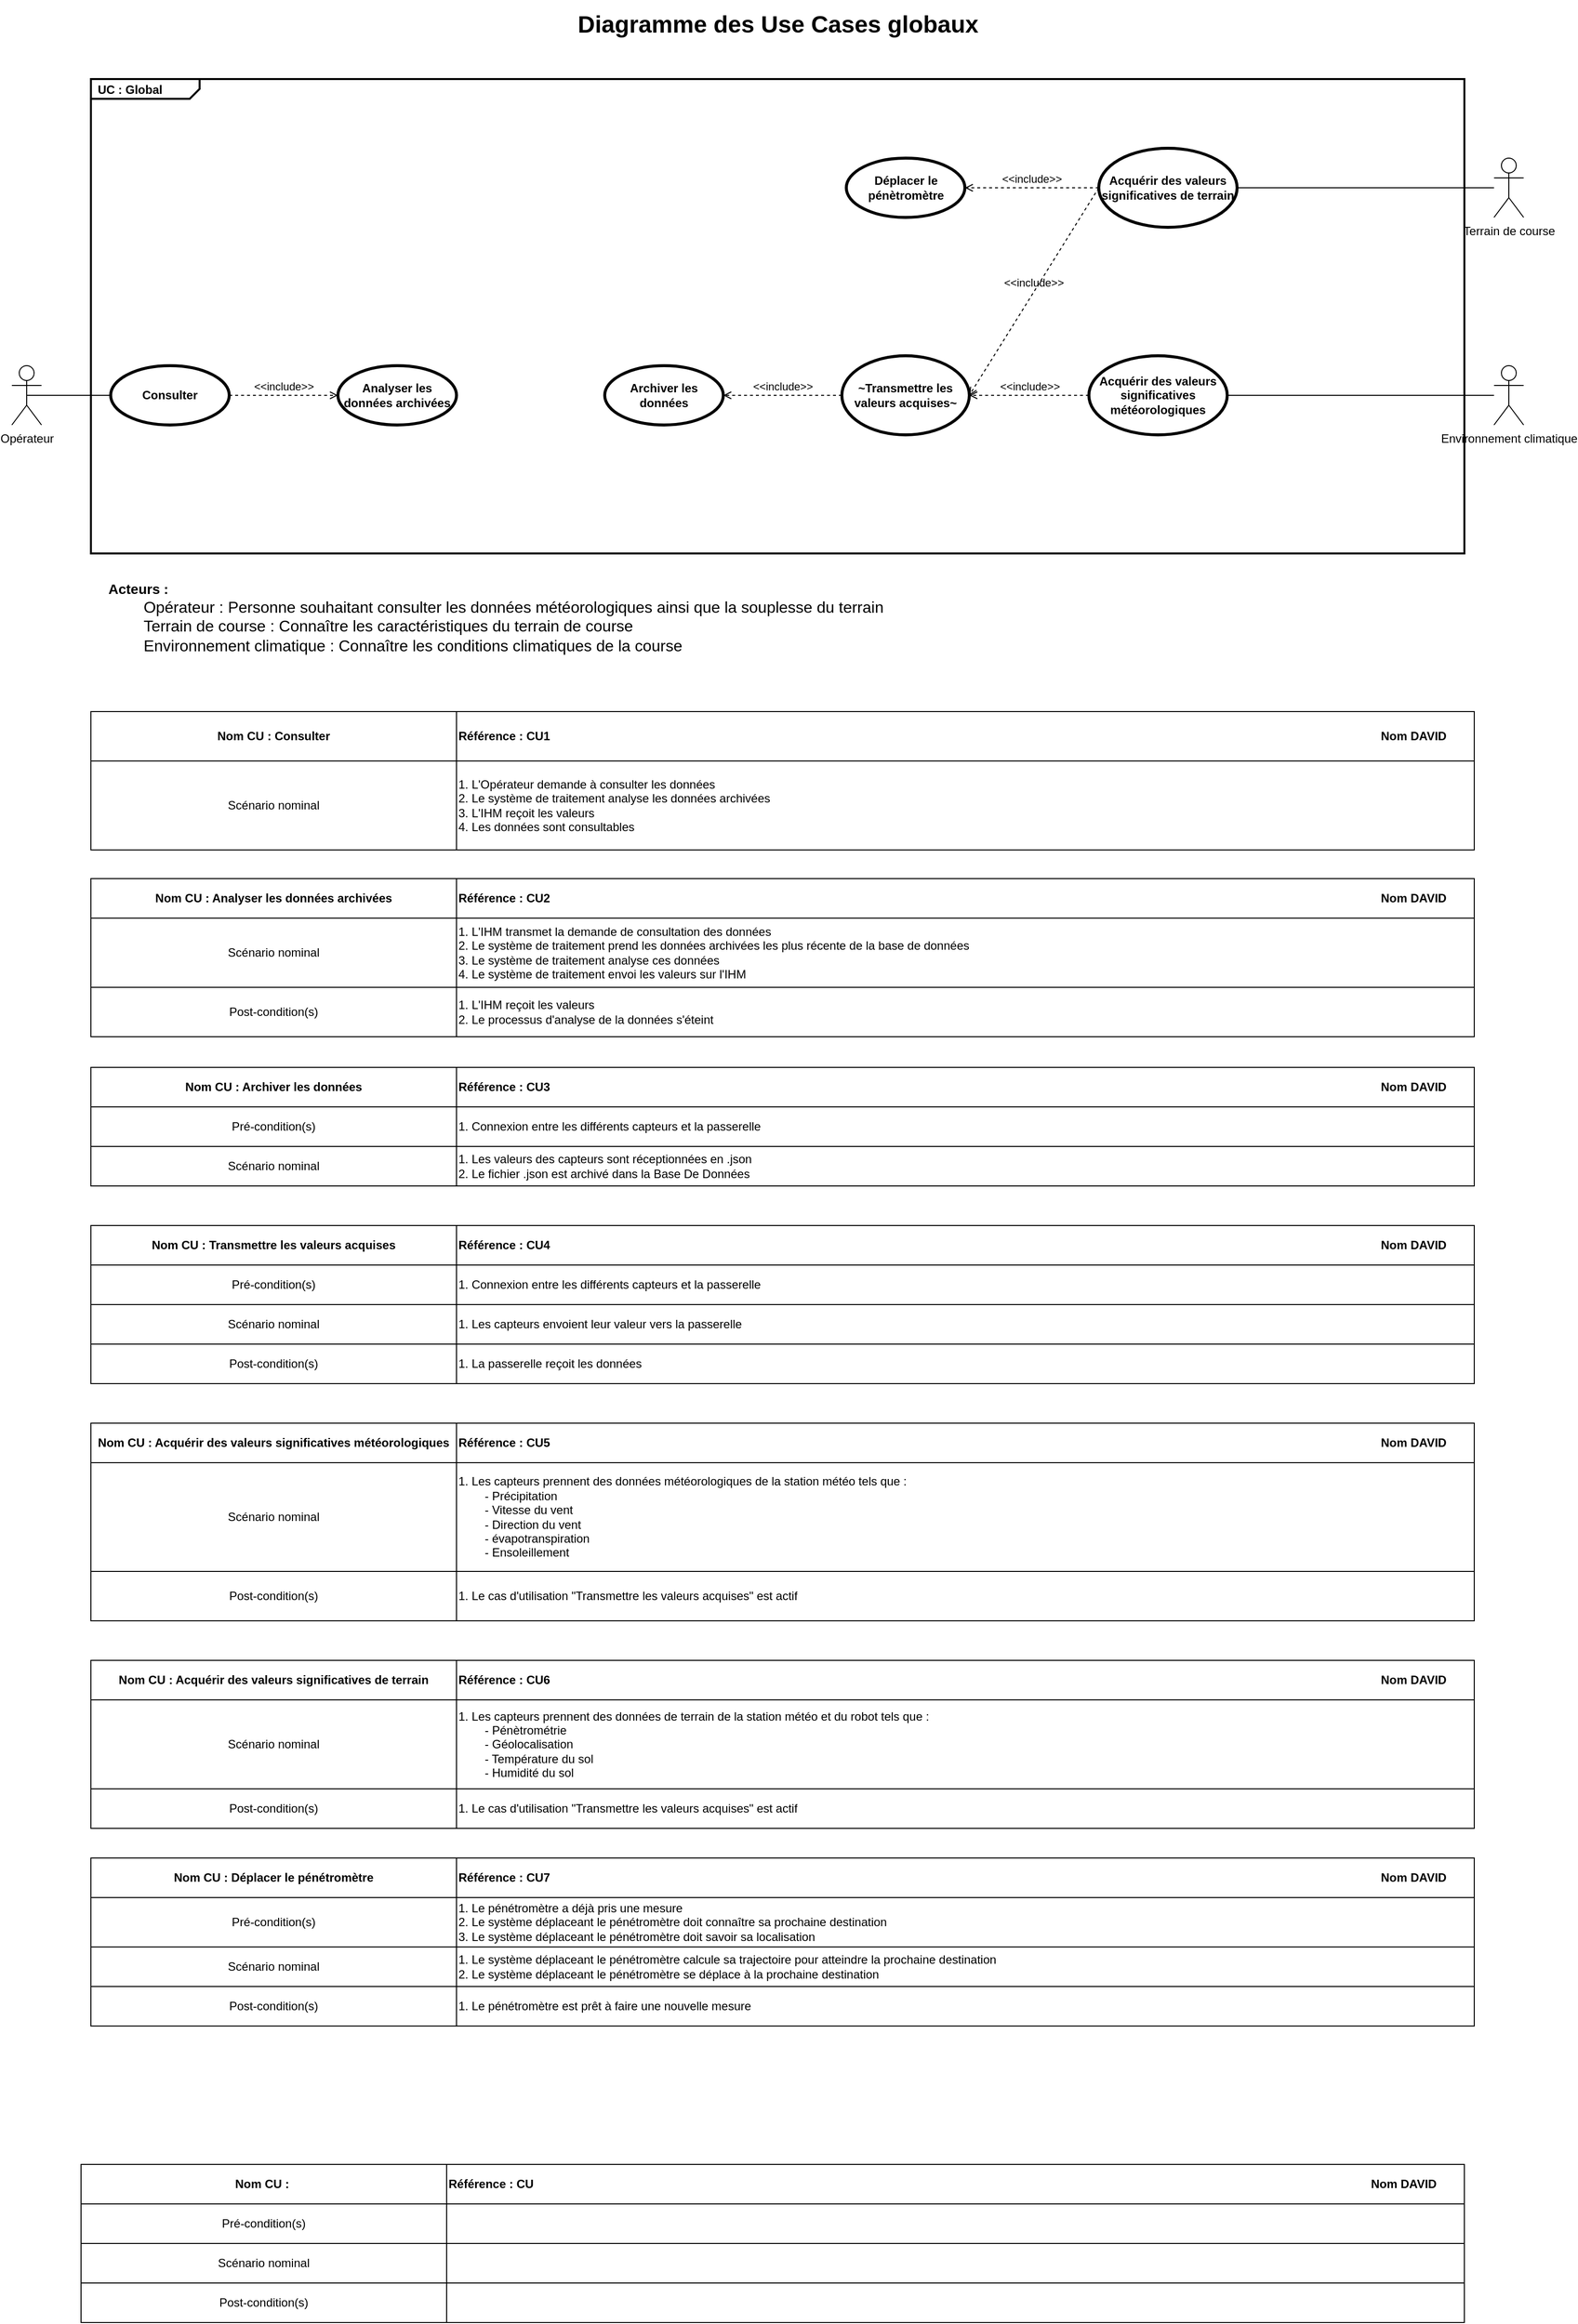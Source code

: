 <mxfile version="26.0.11">
  <diagram name="Page-1" id="A70qAdrdHBVWr6EGe4Zw">
    <mxGraphModel dx="1969" dy="908" grid="1" gridSize="10" guides="1" tooltips="1" connect="1" arrows="1" fold="1" page="1" pageScale="1" pageWidth="827" pageHeight="1169" math="0" shadow="0">
      <root>
        <mxCell id="0" />
        <mxCell id="1" parent="0" />
        <mxCell id="mM5LaX8ZNjWrrgv3H_fU-1" value="&lt;p style=&quot;margin:0px;margin-top:4px;margin-left:7px;text-align:left;&quot;&gt;&lt;b&gt;UC : Global&lt;/b&gt;&lt;/p&gt;" style="html=1;shape=mxgraph.sysml.package;overflow=fill;labelX=110;strokeWidth=2;align=center;" parent="1" vertex="1">
          <mxGeometry x="120" y="200" width="1390" height="480" as="geometry" />
        </mxCell>
        <mxCell id="mM5LaX8ZNjWrrgv3H_fU-2" value="Opérateur" style="shape=umlActor;html=1;verticalLabelPosition=bottom;verticalAlign=top;align=center;" parent="1" vertex="1">
          <mxGeometry x="40" y="490" width="30" height="60" as="geometry" />
        </mxCell>
        <mxCell id="mM5LaX8ZNjWrrgv3H_fU-3" value="Consulter" style="shape=ellipse;html=1;strokeWidth=3;fontStyle=1;whiteSpace=wrap;align=center;perimeter=ellipsePerimeter;" parent="1" vertex="1">
          <mxGeometry x="140" y="490" width="120" height="60" as="geometry" />
        </mxCell>
        <mxCell id="mM5LaX8ZNjWrrgv3H_fU-4" value="" style="edgeStyle=none;html=1;endArrow=none;verticalAlign=bottom;rounded=0;exitX=0.5;exitY=0.5;exitDx=0;exitDy=0;exitPerimeter=0;entryX=0;entryY=0.5;entryDx=0;entryDy=0;" parent="1" source="mM5LaX8ZNjWrrgv3H_fU-2" target="mM5LaX8ZNjWrrgv3H_fU-3" edge="1">
          <mxGeometry width="160" relative="1" as="geometry">
            <mxPoint x="780" y="450" as="sourcePoint" />
            <mxPoint x="940" y="450" as="targetPoint" />
          </mxGeometry>
        </mxCell>
        <mxCell id="mM5LaX8ZNjWrrgv3H_fU-5" value="Analyser les données archivées" style="shape=ellipse;html=1;strokeWidth=3;fontStyle=1;whiteSpace=wrap;align=center;perimeter=ellipsePerimeter;" parent="1" vertex="1">
          <mxGeometry x="370" y="490" width="120" height="60" as="geometry" />
        </mxCell>
        <mxCell id="mM5LaX8ZNjWrrgv3H_fU-6" value="&amp;lt;&amp;lt;include&amp;gt;&amp;gt;" style="edgeStyle=none;html=1;endArrow=open;verticalAlign=bottom;dashed=1;labelBackgroundColor=none;rounded=0;exitX=1;exitY=0.5;exitDx=0;exitDy=0;entryX=0;entryY=0.5;entryDx=0;entryDy=0;" parent="1" source="mM5LaX8ZNjWrrgv3H_fU-3" target="mM5LaX8ZNjWrrgv3H_fU-5" edge="1">
          <mxGeometry width="160" relative="1" as="geometry">
            <mxPoint x="780" y="450" as="sourcePoint" />
            <mxPoint x="940" y="450" as="targetPoint" />
          </mxGeometry>
        </mxCell>
        <mxCell id="mM5LaX8ZNjWrrgv3H_fU-10" value="Acquérir des valeurs significatives météorologiques" style="shape=ellipse;html=1;strokeWidth=3;fontStyle=1;whiteSpace=wrap;align=center;perimeter=ellipsePerimeter;" parent="1" vertex="1">
          <mxGeometry x="1130" y="480" width="140" height="80" as="geometry" />
        </mxCell>
        <mxCell id="mM5LaX8ZNjWrrgv3H_fU-11" value="Environnement climatique" style="shape=umlActor;html=1;verticalLabelPosition=bottom;verticalAlign=top;align=center;" parent="1" vertex="1">
          <mxGeometry x="1540" y="490" width="30" height="60" as="geometry" />
        </mxCell>
        <mxCell id="mM5LaX8ZNjWrrgv3H_fU-12" value="Terrain de course" style="shape=umlActor;html=1;verticalLabelPosition=bottom;verticalAlign=top;align=center;" parent="1" vertex="1">
          <mxGeometry x="1540" y="280" width="30" height="60" as="geometry" />
        </mxCell>
        <mxCell id="mM5LaX8ZNjWrrgv3H_fU-16" value="~Transmettre les valeurs acquises~" style="shape=ellipse;html=1;strokeWidth=3;fontStyle=1;whiteSpace=wrap;align=center;perimeter=ellipsePerimeter;" parent="1" vertex="1">
          <mxGeometry x="880" y="480" width="129" height="80" as="geometry" />
        </mxCell>
        <mxCell id="mM5LaX8ZNjWrrgv3H_fU-17" value="&amp;lt;&amp;lt;include&amp;gt;&amp;gt;" style="edgeStyle=none;html=1;endArrow=open;verticalAlign=bottom;dashed=1;labelBackgroundColor=none;rounded=0;entryX=1;entryY=0.5;entryDx=0;entryDy=0;exitX=0;exitY=0.5;exitDx=0;exitDy=0;" parent="1" source="mM5LaX8ZNjWrrgv3H_fU-10" target="mM5LaX8ZNjWrrgv3H_fU-16" edge="1">
          <mxGeometry width="160" relative="1" as="geometry">
            <mxPoint x="770" y="450" as="sourcePoint" />
            <mxPoint x="930" y="450" as="targetPoint" />
          </mxGeometry>
        </mxCell>
        <mxCell id="mM5LaX8ZNjWrrgv3H_fU-18" value="Archiver les données" style="shape=ellipse;html=1;strokeWidth=3;fontStyle=1;whiteSpace=wrap;align=center;perimeter=ellipsePerimeter;" parent="1" vertex="1">
          <mxGeometry x="640" y="490" width="120" height="60" as="geometry" />
        </mxCell>
        <mxCell id="mM5LaX8ZNjWrrgv3H_fU-20" value="&amp;lt;&amp;lt;include&amp;gt;&amp;gt;" style="edgeStyle=none;html=1;endArrow=open;verticalAlign=bottom;dashed=1;labelBackgroundColor=none;rounded=0;entryX=1;entryY=0.5;entryDx=0;entryDy=0;exitX=0;exitY=0.5;exitDx=0;exitDy=0;" parent="1" source="mM5LaX8ZNjWrrgv3H_fU-16" target="mM5LaX8ZNjWrrgv3H_fU-18" edge="1">
          <mxGeometry width="160" relative="1" as="geometry">
            <mxPoint x="770" y="450" as="sourcePoint" />
            <mxPoint x="930" y="450" as="targetPoint" />
          </mxGeometry>
        </mxCell>
        <mxCell id="mM5LaX8ZNjWrrgv3H_fU-22" value="Acquérir des valeurs significatives de terrain" style="shape=ellipse;html=1;strokeWidth=3;fontStyle=1;whiteSpace=wrap;align=center;perimeter=ellipsePerimeter;" parent="1" vertex="1">
          <mxGeometry x="1140" y="270" width="140" height="80" as="geometry" />
        </mxCell>
        <mxCell id="mM5LaX8ZNjWrrgv3H_fU-23" value="&amp;lt;&amp;lt;include&amp;gt;&amp;gt;" style="edgeStyle=none;html=1;endArrow=open;verticalAlign=bottom;dashed=1;labelBackgroundColor=none;rounded=0;entryX=1;entryY=0.5;entryDx=0;entryDy=0;exitX=0;exitY=0.5;exitDx=0;exitDy=0;" parent="1" source="mM5LaX8ZNjWrrgv3H_fU-22" target="mM5LaX8ZNjWrrgv3H_fU-16" edge="1">
          <mxGeometry width="160" relative="1" as="geometry">
            <mxPoint x="1130" y="555" as="sourcePoint" />
            <mxPoint x="1019" y="505" as="targetPoint" />
          </mxGeometry>
        </mxCell>
        <mxCell id="mM5LaX8ZNjWrrgv3H_fU-24" value="&amp;lt;&amp;lt;include&amp;gt;&amp;gt;" style="edgeStyle=none;html=1;endArrow=open;verticalAlign=bottom;dashed=1;labelBackgroundColor=none;rounded=0;exitX=0;exitY=0.5;exitDx=0;exitDy=0;" parent="1" source="mM5LaX8ZNjWrrgv3H_fU-22" target="mM5LaX8ZNjWrrgv3H_fU-25" edge="1">
          <mxGeometry width="160" relative="1" as="geometry">
            <mxPoint x="770" y="430" as="sourcePoint" />
            <mxPoint x="930" y="430" as="targetPoint" />
          </mxGeometry>
        </mxCell>
        <mxCell id="mM5LaX8ZNjWrrgv3H_fU-25" value="Déplacer le pénètromètre" style="shape=ellipse;html=1;strokeWidth=3;fontStyle=1;whiteSpace=wrap;align=center;perimeter=ellipsePerimeter;" parent="1" vertex="1">
          <mxGeometry x="884.5" y="280" width="120" height="60" as="geometry" />
        </mxCell>
        <mxCell id="mM5LaX8ZNjWrrgv3H_fU-30" value="&lt;font style=&quot;font-size: 24px;&quot;&gt;&lt;b style=&quot;&quot;&gt;Diagramme des Use Cases globaux&lt;/b&gt;&lt;/font&gt;" style="text;html=1;align=center;verticalAlign=middle;whiteSpace=wrap;rounded=0;" parent="1" vertex="1">
          <mxGeometry x="603.75" y="120" width="422.5" height="50" as="geometry" />
        </mxCell>
        <mxCell id="mM5LaX8ZNjWrrgv3H_fU-32" value="&lt;div style=&quot;text-align: left;&quot;&gt;&lt;span style=&quot;background-color: transparent; color: light-dark(rgb(0, 0, 0), rgb(255, 255, 255));&quot;&gt;&lt;font style=&quot;font-size: 14px;&quot;&gt;&lt;b&gt;Acteurs :&lt;/b&gt;&lt;/font&gt;&lt;/span&gt;&lt;/div&gt;&lt;div style=&quot;text-align: left;&quot;&gt;&lt;font size=&quot;3&quot;&gt;&lt;span style=&quot;white-space: pre;&quot;&gt;&#x9;&lt;/span&gt;Opérateur : Personne souhaitant consulter les données météorologiques ainsi que la souplesse du terrain&lt;/font&gt;&lt;br&gt;&lt;/div&gt;&lt;div style=&quot;text-align: left;&quot;&gt;&lt;font size=&quot;3&quot;&gt;&lt;span style=&quot;white-space: pre;&quot;&gt;&#x9;&lt;/span&gt;Terrain de course : Connaître les caractéristiques du terrain de course&lt;/font&gt;&lt;/div&gt;&lt;div style=&quot;text-align: left;&quot;&gt;&lt;font size=&quot;3&quot;&gt;&lt;span style=&quot;white-space: pre;&quot;&gt;&#x9;&lt;/span&gt;Environnement climatique : Connaître les conditions climatiques de la course&lt;br&gt;&lt;/font&gt;&lt;/div&gt;" style="text;html=1;align=center;verticalAlign=middle;whiteSpace=wrap;rounded=0;" parent="1" vertex="1">
          <mxGeometry x="120" y="700" width="820" height="90" as="geometry" />
        </mxCell>
        <mxCell id="IDqtNjEQeDUn0TwhhDhB-2" value="" style="edgeStyle=none;html=1;endArrow=none;verticalAlign=bottom;rounded=0;fontSize=12;startSize=8;endSize=8;curved=1;exitX=1;exitY=0.5;exitDx=0;exitDy=0;" parent="1" source="mM5LaX8ZNjWrrgv3H_fU-22" target="mM5LaX8ZNjWrrgv3H_fU-12" edge="1">
          <mxGeometry width="160" relative="1" as="geometry">
            <mxPoint x="710" y="450" as="sourcePoint" />
            <mxPoint x="870" y="450" as="targetPoint" />
          </mxGeometry>
        </mxCell>
        <mxCell id="IDqtNjEQeDUn0TwhhDhB-4" value="" style="edgeStyle=none;html=1;endArrow=none;verticalAlign=bottom;rounded=0;fontSize=12;startSize=8;endSize=8;curved=1;exitX=1;exitY=0.5;exitDx=0;exitDy=0;" parent="1" source="mM5LaX8ZNjWrrgv3H_fU-10" target="mM5LaX8ZNjWrrgv3H_fU-11" edge="1">
          <mxGeometry width="160" relative="1" as="geometry">
            <mxPoint x="1290" y="390" as="sourcePoint" />
            <mxPoint x="1560" y="305" as="targetPoint" />
          </mxGeometry>
        </mxCell>
        <mxCell id="TfrUjy63wPKS15s9oKsK-1" value="" style="shape=table;startSize=0;container=1;collapsible=0;childLayout=tableLayout;" parent="1" vertex="1">
          <mxGeometry x="120" y="840" width="1400" height="140" as="geometry" />
        </mxCell>
        <mxCell id="TfrUjy63wPKS15s9oKsK-2" value="" style="shape=tableRow;horizontal=0;startSize=0;swimlaneHead=0;swimlaneBody=0;strokeColor=inherit;top=0;left=0;bottom=0;right=0;collapsible=0;dropTarget=0;fillColor=none;points=[[0,0.5],[1,0.5]];portConstraint=eastwest;" parent="TfrUjy63wPKS15s9oKsK-1" vertex="1">
          <mxGeometry width="1400" height="50" as="geometry" />
        </mxCell>
        <mxCell id="TfrUjy63wPKS15s9oKsK-3" value="&lt;b&gt;Nom CU : Consulter&lt;/b&gt;" style="shape=partialRectangle;html=1;whiteSpace=wrap;connectable=0;strokeColor=inherit;overflow=hidden;fillColor=none;top=0;left=0;bottom=0;right=0;pointerEvents=1;" parent="TfrUjy63wPKS15s9oKsK-2" vertex="1">
          <mxGeometry width="370" height="50" as="geometry">
            <mxRectangle width="370" height="50" as="alternateBounds" />
          </mxGeometry>
        </mxCell>
        <mxCell id="TfrUjy63wPKS15s9oKsK-4" value="&lt;b&gt;Référence : CU1&lt;span style=&quot;white-space: pre;&quot;&gt;&#x9;&lt;/span&gt;&lt;span style=&quot;white-space: pre;&quot;&gt;&#x9;&lt;/span&gt;&lt;span style=&quot;white-space: pre;&quot;&gt;&#x9;&lt;/span&gt;&lt;span style=&quot;white-space: pre;&quot;&gt;&#x9;&lt;/span&gt;&lt;span style=&quot;white-space: pre;&quot;&gt;&#x9;&lt;/span&gt;&lt;span style=&quot;white-space: pre;&quot;&gt;&#x9;&lt;/span&gt;&lt;span style=&quot;white-space: pre;&quot;&gt;&#x9;&lt;/span&gt;&lt;span style=&quot;white-space: pre;&quot;&gt;&#x9;&lt;/span&gt;&lt;span style=&quot;white-space: pre;&quot;&gt;&#x9;&lt;/span&gt;&lt;span style=&quot;white-space: pre;&quot;&gt;&#x9;&lt;/span&gt;&lt;span style=&quot;white-space: pre;&quot;&gt;&#x9;&lt;/span&gt;&lt;span style=&quot;white-space: pre;&quot;&gt;&#x9;&lt;/span&gt;&lt;span style=&quot;white-space: pre;&quot;&gt;&#x9;&lt;/span&gt;&lt;span style=&quot;white-space: pre;&quot;&gt;&#x9;&lt;/span&gt;&lt;span style=&quot;white-space: pre;&quot;&gt;&#x9;&lt;/span&gt;&lt;span style=&quot;white-space: pre;&quot;&gt;&#x9;&lt;/span&gt;&lt;span style=&quot;white-space: pre;&quot;&gt;&#x9;&lt;/span&gt;&lt;span style=&quot;white-space: pre;&quot;&gt;&#x9;&lt;/span&gt;&lt;span style=&quot;white-space: pre;&quot;&gt;&#x9;&lt;/span&gt;&lt;span style=&quot;white-space: pre;&quot;&gt;&#x9;&lt;/span&gt;&lt;span style=&quot;white-space: pre;&quot;&gt;&#x9;&lt;/span&gt;&lt;span style=&quot;white-space: pre;&quot;&gt;&#x9;&lt;/span&gt;&lt;span style=&quot;white-space: pre;&quot;&gt;&#x9;&lt;/span&gt;&lt;span style=&quot;white-space: pre;&quot;&gt;&#x9;&lt;/span&gt;&lt;span style=&quot;white-space: pre;&quot;&gt;&#x9;&lt;/span&gt;&lt;span style=&quot;white-space: pre;&quot;&gt;&#x9;&lt;/span&gt;&lt;span style=&quot;white-space: pre;&quot;&gt;&#x9;&lt;/span&gt;&lt;span style=&quot;white-space: pre;&quot;&gt;&#x9;&lt;/span&gt;&lt;span style=&quot;white-space: pre;&quot;&gt;&#x9;&lt;/span&gt;&lt;span style=&quot;white-space: pre;&quot;&gt;&#x9;&lt;/span&gt;&lt;span style=&quot;white-space: pre;&quot;&gt;&#x9;&lt;/span&gt;&lt;span style=&quot;white-space: pre;&quot;&gt;&#x9;&lt;/span&gt;Nom DAVID&lt;/b&gt;" style="shape=partialRectangle;html=1;whiteSpace=wrap;connectable=0;strokeColor=inherit;overflow=hidden;fillColor=none;top=0;left=0;bottom=0;right=0;pointerEvents=1;align=left;" parent="TfrUjy63wPKS15s9oKsK-2" vertex="1">
          <mxGeometry x="370" width="1030" height="50" as="geometry">
            <mxRectangle width="1030" height="50" as="alternateBounds" />
          </mxGeometry>
        </mxCell>
        <mxCell id="TfrUjy63wPKS15s9oKsK-8" value="" style="shape=tableRow;horizontal=0;startSize=0;swimlaneHead=0;swimlaneBody=0;strokeColor=inherit;top=0;left=0;bottom=0;right=0;collapsible=0;dropTarget=0;fillColor=none;points=[[0,0.5],[1,0.5]];portConstraint=eastwest;" parent="TfrUjy63wPKS15s9oKsK-1" vertex="1">
          <mxGeometry y="50" width="1400" height="90" as="geometry" />
        </mxCell>
        <mxCell id="TfrUjy63wPKS15s9oKsK-9" value="Scénario nominal" style="shape=partialRectangle;html=1;whiteSpace=wrap;connectable=0;strokeColor=inherit;overflow=hidden;fillColor=none;top=0;left=0;bottom=0;right=0;pointerEvents=1;" parent="TfrUjy63wPKS15s9oKsK-8" vertex="1">
          <mxGeometry width="370" height="90" as="geometry">
            <mxRectangle width="370" height="90" as="alternateBounds" />
          </mxGeometry>
        </mxCell>
        <mxCell id="TfrUjy63wPKS15s9oKsK-10" value="1. L&#39;Opérateur demande à consulter les données&lt;div&gt;2. Le système de traitement analyse les données archivées&lt;/div&gt;&lt;div&gt;3. L&#39;IHM reçoit les valeurs&lt;/div&gt;&lt;div&gt;4. Les données sont consultables&lt;/div&gt;" style="shape=partialRectangle;html=1;whiteSpace=wrap;connectable=0;strokeColor=inherit;overflow=hidden;fillColor=none;top=0;left=0;bottom=0;right=0;pointerEvents=1;align=left;" parent="TfrUjy63wPKS15s9oKsK-8" vertex="1">
          <mxGeometry x="370" width="1030" height="90" as="geometry">
            <mxRectangle width="1030" height="90" as="alternateBounds" />
          </mxGeometry>
        </mxCell>
        <mxCell id="TfrUjy63wPKS15s9oKsK-27" value="" style="shape=table;startSize=0;container=1;collapsible=0;childLayout=tableLayout;" parent="1" vertex="1">
          <mxGeometry x="110" y="2310" width="1400" height="160" as="geometry" />
        </mxCell>
        <mxCell id="TfrUjy63wPKS15s9oKsK-28" value="" style="shape=tableRow;horizontal=0;startSize=0;swimlaneHead=0;swimlaneBody=0;strokeColor=inherit;top=0;left=0;bottom=0;right=0;collapsible=0;dropTarget=0;fillColor=none;points=[[0,0.5],[1,0.5]];portConstraint=eastwest;" parent="TfrUjy63wPKS15s9oKsK-27" vertex="1">
          <mxGeometry width="1400" height="40" as="geometry" />
        </mxCell>
        <mxCell id="TfrUjy63wPKS15s9oKsK-29" value="&lt;b&gt;Nom CU :&amp;nbsp;&lt;/b&gt;" style="shape=partialRectangle;html=1;whiteSpace=wrap;connectable=0;strokeColor=inherit;overflow=hidden;fillColor=none;top=0;left=0;bottom=0;right=0;pointerEvents=1;" parent="TfrUjy63wPKS15s9oKsK-28" vertex="1">
          <mxGeometry width="370" height="40" as="geometry">
            <mxRectangle width="370" height="40" as="alternateBounds" />
          </mxGeometry>
        </mxCell>
        <mxCell id="TfrUjy63wPKS15s9oKsK-30" value="&lt;b&gt;Référence : CU&lt;span style=&quot;white-space: pre;&quot;&gt;&#x9;&lt;/span&gt;&lt;span style=&quot;white-space: pre;&quot;&gt;&#x9;&lt;/span&gt;&lt;span style=&quot;white-space: pre;&quot;&gt;&#x9;&lt;/span&gt;&lt;span style=&quot;white-space: pre;&quot;&gt;&#x9;&lt;/span&gt;&lt;span style=&quot;white-space: pre;&quot;&gt;&#x9;&lt;/span&gt;&lt;span style=&quot;white-space: pre;&quot;&gt;&#x9;&lt;/span&gt;&lt;span style=&quot;white-space: pre;&quot;&gt;&#x9;&lt;/span&gt;&lt;span style=&quot;white-space: pre;&quot;&gt;&#x9;&lt;/span&gt;&lt;span style=&quot;white-space: pre;&quot;&gt;&#x9;&lt;/span&gt;&lt;span style=&quot;white-space: pre;&quot;&gt;&#x9;&lt;/span&gt;&lt;span style=&quot;white-space: pre;&quot;&gt;&#x9;&lt;/span&gt;&lt;span style=&quot;white-space: pre;&quot;&gt;&#x9;&lt;/span&gt;&lt;span style=&quot;white-space: pre;&quot;&gt;&#x9;&lt;/span&gt;&lt;span style=&quot;white-space: pre;&quot;&gt;&#x9;&lt;/span&gt;&lt;span style=&quot;white-space: pre;&quot;&gt;&#x9;&lt;/span&gt;&lt;span style=&quot;white-space: pre;&quot;&gt;&#x9;&lt;/span&gt;&lt;span style=&quot;white-space: pre;&quot;&gt;&#x9;&lt;/span&gt;&lt;span style=&quot;white-space: pre;&quot;&gt;&#x9;&lt;/span&gt;&lt;span style=&quot;white-space: pre;&quot;&gt;&#x9;&lt;/span&gt;&lt;span style=&quot;white-space: pre;&quot;&gt;&#x9;&lt;/span&gt;&lt;span style=&quot;white-space: pre;&quot;&gt;&#x9;&lt;/span&gt;&lt;span style=&quot;white-space: pre;&quot;&gt;&#x9;&lt;/span&gt;&lt;span style=&quot;white-space: pre;&quot;&gt;&#x9;&lt;/span&gt;&lt;span style=&quot;white-space: pre;&quot;&gt;&#x9;&lt;/span&gt;&lt;span style=&quot;white-space: pre;&quot;&gt;&#x9;&lt;/span&gt;&lt;span style=&quot;white-space: pre;&quot;&gt;&#x9;&lt;/span&gt;&lt;span style=&quot;white-space: pre;&quot;&gt;&#x9;&lt;/span&gt;&lt;span style=&quot;white-space: pre;&quot;&gt;&#x9;&lt;/span&gt;&lt;span style=&quot;white-space: pre;&quot;&gt;&#x9;&lt;/span&gt;&lt;span style=&quot;white-space: pre;&quot;&gt;&#x9;&lt;/span&gt;&lt;span style=&quot;white-space: pre;&quot;&gt;&#x9;&lt;/span&gt;&lt;span style=&quot;white-space: pre;&quot;&gt;&#x9;&lt;/span&gt;Nom DAVID&lt;/b&gt;" style="shape=partialRectangle;html=1;whiteSpace=wrap;connectable=0;strokeColor=inherit;overflow=hidden;fillColor=none;top=0;left=0;bottom=0;right=0;pointerEvents=1;align=left;" parent="TfrUjy63wPKS15s9oKsK-28" vertex="1">
          <mxGeometry x="370" width="1030" height="40" as="geometry">
            <mxRectangle width="1030" height="40" as="alternateBounds" />
          </mxGeometry>
        </mxCell>
        <mxCell id="TfrUjy63wPKS15s9oKsK-31" value="" style="shape=tableRow;horizontal=0;startSize=0;swimlaneHead=0;swimlaneBody=0;strokeColor=inherit;top=0;left=0;bottom=0;right=0;collapsible=0;dropTarget=0;fillColor=none;points=[[0,0.5],[1,0.5]];portConstraint=eastwest;" parent="TfrUjy63wPKS15s9oKsK-27" vertex="1">
          <mxGeometry y="40" width="1400" height="40" as="geometry" />
        </mxCell>
        <mxCell id="TfrUjy63wPKS15s9oKsK-32" value="Pré-condition(s)" style="shape=partialRectangle;html=1;whiteSpace=wrap;connectable=0;strokeColor=inherit;overflow=hidden;fillColor=none;top=0;left=0;bottom=0;right=0;pointerEvents=1;" parent="TfrUjy63wPKS15s9oKsK-31" vertex="1">
          <mxGeometry width="370" height="40" as="geometry">
            <mxRectangle width="370" height="40" as="alternateBounds" />
          </mxGeometry>
        </mxCell>
        <mxCell id="TfrUjy63wPKS15s9oKsK-33" value="" style="shape=partialRectangle;html=1;whiteSpace=wrap;connectable=0;strokeColor=inherit;overflow=hidden;fillColor=none;top=0;left=0;bottom=0;right=0;pointerEvents=1;align=left;" parent="TfrUjy63wPKS15s9oKsK-31" vertex="1">
          <mxGeometry x="370" width="1030" height="40" as="geometry">
            <mxRectangle width="1030" height="40" as="alternateBounds" />
          </mxGeometry>
        </mxCell>
        <mxCell id="TfrUjy63wPKS15s9oKsK-34" value="" style="shape=tableRow;horizontal=0;startSize=0;swimlaneHead=0;swimlaneBody=0;strokeColor=inherit;top=0;left=0;bottom=0;right=0;collapsible=0;dropTarget=0;fillColor=none;points=[[0,0.5],[1,0.5]];portConstraint=eastwest;" parent="TfrUjy63wPKS15s9oKsK-27" vertex="1">
          <mxGeometry y="80" width="1400" height="40" as="geometry" />
        </mxCell>
        <mxCell id="TfrUjy63wPKS15s9oKsK-35" value="Scénario nominal" style="shape=partialRectangle;html=1;whiteSpace=wrap;connectable=0;strokeColor=inherit;overflow=hidden;fillColor=none;top=0;left=0;bottom=0;right=0;pointerEvents=1;" parent="TfrUjy63wPKS15s9oKsK-34" vertex="1">
          <mxGeometry width="370" height="40" as="geometry">
            <mxRectangle width="370" height="40" as="alternateBounds" />
          </mxGeometry>
        </mxCell>
        <mxCell id="TfrUjy63wPKS15s9oKsK-36" value="" style="shape=partialRectangle;html=1;whiteSpace=wrap;connectable=0;strokeColor=inherit;overflow=hidden;fillColor=none;top=0;left=0;bottom=0;right=0;pointerEvents=1;align=left;" parent="TfrUjy63wPKS15s9oKsK-34" vertex="1">
          <mxGeometry x="370" width="1030" height="40" as="geometry">
            <mxRectangle width="1030" height="40" as="alternateBounds" />
          </mxGeometry>
        </mxCell>
        <mxCell id="TfrUjy63wPKS15s9oKsK-37" value="" style="shape=tableRow;horizontal=0;startSize=0;swimlaneHead=0;swimlaneBody=0;strokeColor=inherit;top=0;left=0;bottom=0;right=0;collapsible=0;dropTarget=0;fillColor=none;points=[[0,0.5],[1,0.5]];portConstraint=eastwest;" parent="TfrUjy63wPKS15s9oKsK-27" vertex="1">
          <mxGeometry y="120" width="1400" height="40" as="geometry" />
        </mxCell>
        <mxCell id="TfrUjy63wPKS15s9oKsK-38" value="Post-condition(s)" style="shape=partialRectangle;html=1;whiteSpace=wrap;connectable=0;strokeColor=inherit;overflow=hidden;fillColor=none;top=0;left=0;bottom=0;right=0;pointerEvents=1;" parent="TfrUjy63wPKS15s9oKsK-37" vertex="1">
          <mxGeometry width="370" height="40" as="geometry">
            <mxRectangle width="370" height="40" as="alternateBounds" />
          </mxGeometry>
        </mxCell>
        <mxCell id="TfrUjy63wPKS15s9oKsK-39" value="" style="shape=partialRectangle;html=1;whiteSpace=wrap;connectable=0;strokeColor=inherit;overflow=hidden;fillColor=none;top=0;left=0;bottom=0;right=0;pointerEvents=1;align=left;" parent="TfrUjy63wPKS15s9oKsK-37" vertex="1">
          <mxGeometry x="370" width="1030" height="40" as="geometry">
            <mxRectangle width="1030" height="40" as="alternateBounds" />
          </mxGeometry>
        </mxCell>
        <mxCell id="TfrUjy63wPKS15s9oKsK-47" value="" style="shape=table;startSize=0;container=1;collapsible=0;childLayout=tableLayout;" parent="1" vertex="1">
          <mxGeometry x="120" y="1009" width="1400" height="160" as="geometry" />
        </mxCell>
        <mxCell id="TfrUjy63wPKS15s9oKsK-48" value="" style="shape=tableRow;horizontal=0;startSize=0;swimlaneHead=0;swimlaneBody=0;strokeColor=inherit;top=0;left=0;bottom=0;right=0;collapsible=0;dropTarget=0;fillColor=none;points=[[0,0.5],[1,0.5]];portConstraint=eastwest;" parent="TfrUjy63wPKS15s9oKsK-47" vertex="1">
          <mxGeometry width="1400" height="40" as="geometry" />
        </mxCell>
        <mxCell id="TfrUjy63wPKS15s9oKsK-49" value="&lt;b&gt;Nom CU : Analyser les données archivées&lt;/b&gt;" style="shape=partialRectangle;html=1;whiteSpace=wrap;connectable=0;strokeColor=inherit;overflow=hidden;fillColor=none;top=0;left=0;bottom=0;right=0;pointerEvents=1;" parent="TfrUjy63wPKS15s9oKsK-48" vertex="1">
          <mxGeometry width="370" height="40" as="geometry">
            <mxRectangle width="370" height="40" as="alternateBounds" />
          </mxGeometry>
        </mxCell>
        <mxCell id="TfrUjy63wPKS15s9oKsK-50" value="&lt;b&gt;Référence : CU2&lt;span style=&quot;white-space: pre;&quot;&gt;&#x9;&lt;/span&gt;&lt;span style=&quot;white-space: pre;&quot;&gt;&#x9;&lt;/span&gt;&lt;span style=&quot;white-space: pre;&quot;&gt;&#x9;&lt;/span&gt;&lt;span style=&quot;white-space: pre;&quot;&gt;&#x9;&lt;/span&gt;&lt;span style=&quot;white-space: pre;&quot;&gt;&#x9;&lt;/span&gt;&lt;span style=&quot;white-space: pre;&quot;&gt;&#x9;&lt;/span&gt;&lt;span style=&quot;white-space: pre;&quot;&gt;&#x9;&lt;/span&gt;&lt;span style=&quot;white-space: pre;&quot;&gt;&#x9;&lt;/span&gt;&lt;span style=&quot;white-space: pre;&quot;&gt;&#x9;&lt;/span&gt;&lt;span style=&quot;white-space: pre;&quot;&gt;&#x9;&lt;/span&gt;&lt;span style=&quot;white-space: pre;&quot;&gt;&#x9;&lt;/span&gt;&lt;span style=&quot;white-space: pre;&quot;&gt;&#x9;&lt;/span&gt;&lt;span style=&quot;white-space: pre;&quot;&gt;&#x9;&lt;/span&gt;&lt;span style=&quot;white-space: pre;&quot;&gt;&#x9;&lt;/span&gt;&lt;span style=&quot;white-space: pre;&quot;&gt;&#x9;&lt;/span&gt;&lt;span style=&quot;white-space: pre;&quot;&gt;&#x9;&lt;/span&gt;&lt;span style=&quot;white-space: pre;&quot;&gt;&#x9;&lt;/span&gt;&lt;span style=&quot;white-space: pre;&quot;&gt;&#x9;&lt;/span&gt;&lt;span style=&quot;white-space: pre;&quot;&gt;&#x9;&lt;/span&gt;&lt;span style=&quot;white-space: pre;&quot;&gt;&#x9;&lt;/span&gt;&lt;span style=&quot;white-space: pre;&quot;&gt;&#x9;&lt;/span&gt;&lt;span style=&quot;white-space: pre;&quot;&gt;&#x9;&lt;/span&gt;&lt;span style=&quot;white-space: pre;&quot;&gt;&#x9;&lt;/span&gt;&lt;span style=&quot;white-space: pre;&quot;&gt;&#x9;&lt;/span&gt;&lt;span style=&quot;white-space: pre;&quot;&gt;&#x9;&lt;/span&gt;&lt;span style=&quot;white-space: pre;&quot;&gt;&#x9;&lt;/span&gt;&lt;span style=&quot;white-space: pre;&quot;&gt;&#x9;&lt;/span&gt;&lt;span style=&quot;white-space: pre;&quot;&gt;&#x9;&lt;/span&gt;&lt;span style=&quot;white-space: pre;&quot;&gt;&#x9;&lt;/span&gt;&lt;span style=&quot;white-space: pre;&quot;&gt;&#x9;&lt;/span&gt;&lt;span style=&quot;white-space: pre;&quot;&gt;&#x9;&lt;/span&gt;&lt;span style=&quot;white-space: pre;&quot;&gt;&#x9;&lt;/span&gt;Nom DAVID&lt;/b&gt;" style="shape=partialRectangle;html=1;whiteSpace=wrap;connectable=0;strokeColor=inherit;overflow=hidden;fillColor=none;top=0;left=0;bottom=0;right=0;pointerEvents=1;align=left;" parent="TfrUjy63wPKS15s9oKsK-48" vertex="1">
          <mxGeometry x="370" width="1030" height="40" as="geometry">
            <mxRectangle width="1030" height="40" as="alternateBounds" />
          </mxGeometry>
        </mxCell>
        <mxCell id="TfrUjy63wPKS15s9oKsK-54" value="" style="shape=tableRow;horizontal=0;startSize=0;swimlaneHead=0;swimlaneBody=0;strokeColor=inherit;top=0;left=0;bottom=0;right=0;collapsible=0;dropTarget=0;fillColor=none;points=[[0,0.5],[1,0.5]];portConstraint=eastwest;" parent="TfrUjy63wPKS15s9oKsK-47" vertex="1">
          <mxGeometry y="40" width="1400" height="70" as="geometry" />
        </mxCell>
        <mxCell id="TfrUjy63wPKS15s9oKsK-55" value="Scénario nominal" style="shape=partialRectangle;html=1;whiteSpace=wrap;connectable=0;strokeColor=inherit;overflow=hidden;fillColor=none;top=0;left=0;bottom=0;right=0;pointerEvents=1;" parent="TfrUjy63wPKS15s9oKsK-54" vertex="1">
          <mxGeometry width="370" height="70" as="geometry">
            <mxRectangle width="370" height="70" as="alternateBounds" />
          </mxGeometry>
        </mxCell>
        <mxCell id="TfrUjy63wPKS15s9oKsK-56" value="&lt;div&gt;1. L&#39;IHM transmet la demande de consultation des données&lt;/div&gt;&lt;div&gt;2. Le système de traitement prend les données archivées les plus récente de la base de données&lt;/div&gt;&lt;div&gt;3. Le système de traitement analyse ces données&lt;/div&gt;&lt;div&gt;4. Le système de traitement envoi les valeurs sur l&#39;IHM&lt;/div&gt;" style="shape=partialRectangle;html=1;whiteSpace=wrap;connectable=0;strokeColor=inherit;overflow=hidden;fillColor=none;top=0;left=0;bottom=0;right=0;pointerEvents=1;align=left;" parent="TfrUjy63wPKS15s9oKsK-54" vertex="1">
          <mxGeometry x="370" width="1030" height="70" as="geometry">
            <mxRectangle width="1030" height="70" as="alternateBounds" />
          </mxGeometry>
        </mxCell>
        <mxCell id="TfrUjy63wPKS15s9oKsK-57" value="" style="shape=tableRow;horizontal=0;startSize=0;swimlaneHead=0;swimlaneBody=0;strokeColor=inherit;top=0;left=0;bottom=0;right=0;collapsible=0;dropTarget=0;fillColor=none;points=[[0,0.5],[1,0.5]];portConstraint=eastwest;" parent="TfrUjy63wPKS15s9oKsK-47" vertex="1">
          <mxGeometry y="110" width="1400" height="50" as="geometry" />
        </mxCell>
        <mxCell id="TfrUjy63wPKS15s9oKsK-58" value="Post-condition(s)" style="shape=partialRectangle;html=1;whiteSpace=wrap;connectable=0;strokeColor=inherit;overflow=hidden;fillColor=none;top=0;left=0;bottom=0;right=0;pointerEvents=1;" parent="TfrUjy63wPKS15s9oKsK-57" vertex="1">
          <mxGeometry width="370" height="50" as="geometry">
            <mxRectangle width="370" height="50" as="alternateBounds" />
          </mxGeometry>
        </mxCell>
        <mxCell id="TfrUjy63wPKS15s9oKsK-59" value="1. L&#39;IHM reçoit les valeurs&lt;div&gt;2.&lt;span style=&quot;background-color: transparent; color: light-dark(rgb(0, 0, 0), rgb(255, 255, 255));&quot;&gt;&amp;nbsp;&lt;/span&gt;&lt;span style=&quot;background-color: transparent; color: light-dark(rgb(0, 0, 0), rgb(255, 255, 255));&quot;&gt;Le processus d&#39;analyse de la données s&#39;éteint&lt;/span&gt;&lt;/div&gt;" style="shape=partialRectangle;html=1;whiteSpace=wrap;connectable=0;strokeColor=inherit;overflow=hidden;fillColor=none;top=0;left=0;bottom=0;right=0;pointerEvents=1;align=left;" parent="TfrUjy63wPKS15s9oKsK-57" vertex="1">
          <mxGeometry x="370" width="1030" height="50" as="geometry">
            <mxRectangle width="1030" height="50" as="alternateBounds" />
          </mxGeometry>
        </mxCell>
        <mxCell id="TfrUjy63wPKS15s9oKsK-61" value="" style="shape=table;startSize=0;container=1;collapsible=0;childLayout=tableLayout;" parent="1" vertex="1">
          <mxGeometry x="120" y="1200" width="1400" height="120" as="geometry" />
        </mxCell>
        <mxCell id="TfrUjy63wPKS15s9oKsK-62" value="" style="shape=tableRow;horizontal=0;startSize=0;swimlaneHead=0;swimlaneBody=0;strokeColor=inherit;top=0;left=0;bottom=0;right=0;collapsible=0;dropTarget=0;fillColor=none;points=[[0,0.5],[1,0.5]];portConstraint=eastwest;" parent="TfrUjy63wPKS15s9oKsK-61" vertex="1">
          <mxGeometry width="1400" height="40" as="geometry" />
        </mxCell>
        <mxCell id="TfrUjy63wPKS15s9oKsK-63" value="&lt;b&gt;Nom CU : Archiver les données&lt;/b&gt;" style="shape=partialRectangle;html=1;whiteSpace=wrap;connectable=0;strokeColor=inherit;overflow=hidden;fillColor=none;top=0;left=0;bottom=0;right=0;pointerEvents=1;" parent="TfrUjy63wPKS15s9oKsK-62" vertex="1">
          <mxGeometry width="370" height="40" as="geometry">
            <mxRectangle width="370" height="40" as="alternateBounds" />
          </mxGeometry>
        </mxCell>
        <mxCell id="TfrUjy63wPKS15s9oKsK-64" value="&lt;b&gt;Référence : CU3&lt;span style=&quot;white-space: pre;&quot;&gt;&#x9;&lt;/span&gt;&lt;span style=&quot;white-space: pre;&quot;&gt;&#x9;&lt;/span&gt;&lt;span style=&quot;white-space: pre;&quot;&gt;&#x9;&lt;/span&gt;&lt;span style=&quot;white-space: pre;&quot;&gt;&#x9;&lt;/span&gt;&lt;span style=&quot;white-space: pre;&quot;&gt;&#x9;&lt;/span&gt;&lt;span style=&quot;white-space: pre;&quot;&gt;&#x9;&lt;/span&gt;&lt;span style=&quot;white-space: pre;&quot;&gt;&#x9;&lt;/span&gt;&lt;span style=&quot;white-space: pre;&quot;&gt;&#x9;&lt;/span&gt;&lt;span style=&quot;white-space: pre;&quot;&gt;&#x9;&lt;/span&gt;&lt;span style=&quot;white-space: pre;&quot;&gt;&#x9;&lt;/span&gt;&lt;span style=&quot;white-space: pre;&quot;&gt;&#x9;&lt;/span&gt;&lt;span style=&quot;white-space: pre;&quot;&gt;&#x9;&lt;/span&gt;&lt;span style=&quot;white-space: pre;&quot;&gt;&#x9;&lt;/span&gt;&lt;span style=&quot;white-space: pre;&quot;&gt;&#x9;&lt;/span&gt;&lt;span style=&quot;white-space: pre;&quot;&gt;&#x9;&lt;/span&gt;&lt;span style=&quot;white-space: pre;&quot;&gt;&#x9;&lt;/span&gt;&lt;span style=&quot;white-space: pre;&quot;&gt;&#x9;&lt;/span&gt;&lt;span style=&quot;white-space: pre;&quot;&gt;&#x9;&lt;/span&gt;&lt;span style=&quot;white-space: pre;&quot;&gt;&#x9;&lt;/span&gt;&lt;span style=&quot;white-space: pre;&quot;&gt;&#x9;&lt;/span&gt;&lt;span style=&quot;white-space: pre;&quot;&gt;&#x9;&lt;/span&gt;&lt;span style=&quot;white-space: pre;&quot;&gt;&#x9;&lt;/span&gt;&lt;span style=&quot;white-space: pre;&quot;&gt;&#x9;&lt;/span&gt;&lt;span style=&quot;white-space: pre;&quot;&gt;&#x9;&lt;/span&gt;&lt;span style=&quot;white-space: pre;&quot;&gt;&#x9;&lt;/span&gt;&lt;span style=&quot;white-space: pre;&quot;&gt;&#x9;&lt;/span&gt;&lt;span style=&quot;white-space: pre;&quot;&gt;&#x9;&lt;/span&gt;&lt;span style=&quot;white-space: pre;&quot;&gt;&#x9;&lt;/span&gt;&lt;span style=&quot;white-space: pre;&quot;&gt;&#x9;&lt;/span&gt;&lt;span style=&quot;white-space: pre;&quot;&gt;&#x9;&lt;/span&gt;&lt;span style=&quot;white-space: pre;&quot;&gt;&#x9;&lt;/span&gt;&lt;span style=&quot;white-space: pre;&quot;&gt;&#x9;&lt;/span&gt;Nom DAVID&lt;/b&gt;" style="shape=partialRectangle;html=1;whiteSpace=wrap;connectable=0;strokeColor=inherit;overflow=hidden;fillColor=none;top=0;left=0;bottom=0;right=0;pointerEvents=1;align=left;" parent="TfrUjy63wPKS15s9oKsK-62" vertex="1">
          <mxGeometry x="370" width="1030" height="40" as="geometry">
            <mxRectangle width="1030" height="40" as="alternateBounds" />
          </mxGeometry>
        </mxCell>
        <mxCell id="TfrUjy63wPKS15s9oKsK-65" value="" style="shape=tableRow;horizontal=0;startSize=0;swimlaneHead=0;swimlaneBody=0;strokeColor=inherit;top=0;left=0;bottom=0;right=0;collapsible=0;dropTarget=0;fillColor=none;points=[[0,0.5],[1,0.5]];portConstraint=eastwest;" parent="TfrUjy63wPKS15s9oKsK-61" vertex="1">
          <mxGeometry y="40" width="1400" height="40" as="geometry" />
        </mxCell>
        <mxCell id="TfrUjy63wPKS15s9oKsK-66" value="Pré-condition(s)" style="shape=partialRectangle;html=1;whiteSpace=wrap;connectable=0;strokeColor=inherit;overflow=hidden;fillColor=none;top=0;left=0;bottom=0;right=0;pointerEvents=1;" parent="TfrUjy63wPKS15s9oKsK-65" vertex="1">
          <mxGeometry width="370" height="40" as="geometry">
            <mxRectangle width="370" height="40" as="alternateBounds" />
          </mxGeometry>
        </mxCell>
        <mxCell id="TfrUjy63wPKS15s9oKsK-67" value="1. Connexion entre les différents capteurs et la passerelle" style="shape=partialRectangle;html=1;whiteSpace=wrap;connectable=0;strokeColor=inherit;overflow=hidden;fillColor=none;top=0;left=0;bottom=0;right=0;pointerEvents=1;align=left;" parent="TfrUjy63wPKS15s9oKsK-65" vertex="1">
          <mxGeometry x="370" width="1030" height="40" as="geometry">
            <mxRectangle width="1030" height="40" as="alternateBounds" />
          </mxGeometry>
        </mxCell>
        <mxCell id="TfrUjy63wPKS15s9oKsK-68" value="" style="shape=tableRow;horizontal=0;startSize=0;swimlaneHead=0;swimlaneBody=0;strokeColor=inherit;top=0;left=0;bottom=0;right=0;collapsible=0;dropTarget=0;fillColor=none;points=[[0,0.5],[1,0.5]];portConstraint=eastwest;" parent="TfrUjy63wPKS15s9oKsK-61" vertex="1">
          <mxGeometry y="80" width="1400" height="40" as="geometry" />
        </mxCell>
        <mxCell id="TfrUjy63wPKS15s9oKsK-69" value="Scénario nominal" style="shape=partialRectangle;html=1;whiteSpace=wrap;connectable=0;strokeColor=inherit;overflow=hidden;fillColor=none;top=0;left=0;bottom=0;right=0;pointerEvents=1;" parent="TfrUjy63wPKS15s9oKsK-68" vertex="1">
          <mxGeometry width="370" height="40" as="geometry">
            <mxRectangle width="370" height="40" as="alternateBounds" />
          </mxGeometry>
        </mxCell>
        <mxCell id="TfrUjy63wPKS15s9oKsK-70" value="1. Les valeurs des capteurs sont réceptionnées en .json&lt;div&gt;2. Le fichier .json est archivé dans la Base De Données&lt;/div&gt;" style="shape=partialRectangle;html=1;whiteSpace=wrap;connectable=0;strokeColor=inherit;overflow=hidden;fillColor=none;top=0;left=0;bottom=0;right=0;pointerEvents=1;align=left;" parent="TfrUjy63wPKS15s9oKsK-68" vertex="1">
          <mxGeometry x="370" width="1030" height="40" as="geometry">
            <mxRectangle width="1030" height="40" as="alternateBounds" />
          </mxGeometry>
        </mxCell>
        <mxCell id="TfrUjy63wPKS15s9oKsK-74" value="" style="shape=table;startSize=0;container=1;collapsible=0;childLayout=tableLayout;" parent="1" vertex="1">
          <mxGeometry x="120" y="1360" width="1400" height="160" as="geometry" />
        </mxCell>
        <mxCell id="TfrUjy63wPKS15s9oKsK-75" value="" style="shape=tableRow;horizontal=0;startSize=0;swimlaneHead=0;swimlaneBody=0;strokeColor=inherit;top=0;left=0;bottom=0;right=0;collapsible=0;dropTarget=0;fillColor=none;points=[[0,0.5],[1,0.5]];portConstraint=eastwest;" parent="TfrUjy63wPKS15s9oKsK-74" vertex="1">
          <mxGeometry width="1400" height="40" as="geometry" />
        </mxCell>
        <mxCell id="TfrUjy63wPKS15s9oKsK-76" value="&lt;b&gt;Nom CU : Transmettre les valeurs acquises&lt;/b&gt;" style="shape=partialRectangle;html=1;whiteSpace=wrap;connectable=0;strokeColor=inherit;overflow=hidden;fillColor=none;top=0;left=0;bottom=0;right=0;pointerEvents=1;" parent="TfrUjy63wPKS15s9oKsK-75" vertex="1">
          <mxGeometry width="370" height="40" as="geometry">
            <mxRectangle width="370" height="40" as="alternateBounds" />
          </mxGeometry>
        </mxCell>
        <mxCell id="TfrUjy63wPKS15s9oKsK-77" value="&lt;b&gt;Référence : CU4&lt;span style=&quot;white-space: pre;&quot;&gt;&#x9;&lt;/span&gt;&lt;span style=&quot;white-space: pre;&quot;&gt;&#x9;&lt;/span&gt;&lt;span style=&quot;white-space: pre;&quot;&gt;&#x9;&lt;/span&gt;&lt;span style=&quot;white-space: pre;&quot;&gt;&#x9;&lt;/span&gt;&lt;span style=&quot;white-space: pre;&quot;&gt;&#x9;&lt;/span&gt;&lt;span style=&quot;white-space: pre;&quot;&gt;&#x9;&lt;/span&gt;&lt;span style=&quot;white-space: pre;&quot;&gt;&#x9;&lt;/span&gt;&lt;span style=&quot;white-space: pre;&quot;&gt;&#x9;&lt;/span&gt;&lt;span style=&quot;white-space: pre;&quot;&gt;&#x9;&lt;/span&gt;&lt;span style=&quot;white-space: pre;&quot;&gt;&#x9;&lt;/span&gt;&lt;span style=&quot;white-space: pre;&quot;&gt;&#x9;&lt;/span&gt;&lt;span style=&quot;white-space: pre;&quot;&gt;&#x9;&lt;/span&gt;&lt;span style=&quot;white-space: pre;&quot;&gt;&#x9;&lt;/span&gt;&lt;span style=&quot;white-space: pre;&quot;&gt;&#x9;&lt;/span&gt;&lt;span style=&quot;white-space: pre;&quot;&gt;&#x9;&lt;/span&gt;&lt;span style=&quot;white-space: pre;&quot;&gt;&#x9;&lt;/span&gt;&lt;span style=&quot;white-space: pre;&quot;&gt;&#x9;&lt;/span&gt;&lt;span style=&quot;white-space: pre;&quot;&gt;&#x9;&lt;/span&gt;&lt;span style=&quot;white-space: pre;&quot;&gt;&#x9;&lt;/span&gt;&lt;span style=&quot;white-space: pre;&quot;&gt;&#x9;&lt;/span&gt;&lt;span style=&quot;white-space: pre;&quot;&gt;&#x9;&lt;/span&gt;&lt;span style=&quot;white-space: pre;&quot;&gt;&#x9;&lt;/span&gt;&lt;span style=&quot;white-space: pre;&quot;&gt;&#x9;&lt;/span&gt;&lt;span style=&quot;white-space: pre;&quot;&gt;&#x9;&lt;/span&gt;&lt;span style=&quot;white-space: pre;&quot;&gt;&#x9;&lt;/span&gt;&lt;span style=&quot;white-space: pre;&quot;&gt;&#x9;&lt;/span&gt;&lt;span style=&quot;white-space: pre;&quot;&gt;&#x9;&lt;/span&gt;&lt;span style=&quot;white-space: pre;&quot;&gt;&#x9;&lt;/span&gt;&lt;span style=&quot;white-space: pre;&quot;&gt;&#x9;&lt;/span&gt;&lt;span style=&quot;white-space: pre;&quot;&gt;&#x9;&lt;/span&gt;&lt;span style=&quot;white-space: pre;&quot;&gt;&#x9;&lt;/span&gt;&lt;span style=&quot;white-space: pre;&quot;&gt;&#x9;&lt;/span&gt;Nom DAVID&lt;/b&gt;" style="shape=partialRectangle;html=1;whiteSpace=wrap;connectable=0;strokeColor=inherit;overflow=hidden;fillColor=none;top=0;left=0;bottom=0;right=0;pointerEvents=1;align=left;" parent="TfrUjy63wPKS15s9oKsK-75" vertex="1">
          <mxGeometry x="370" width="1030" height="40" as="geometry">
            <mxRectangle width="1030" height="40" as="alternateBounds" />
          </mxGeometry>
        </mxCell>
        <mxCell id="TfrUjy63wPKS15s9oKsK-78" value="" style="shape=tableRow;horizontal=0;startSize=0;swimlaneHead=0;swimlaneBody=0;strokeColor=inherit;top=0;left=0;bottom=0;right=0;collapsible=0;dropTarget=0;fillColor=none;points=[[0,0.5],[1,0.5]];portConstraint=eastwest;" parent="TfrUjy63wPKS15s9oKsK-74" vertex="1">
          <mxGeometry y="40" width="1400" height="40" as="geometry" />
        </mxCell>
        <mxCell id="TfrUjy63wPKS15s9oKsK-79" value="Pré-condition(s)" style="shape=partialRectangle;html=1;whiteSpace=wrap;connectable=0;strokeColor=inherit;overflow=hidden;fillColor=none;top=0;left=0;bottom=0;right=0;pointerEvents=1;" parent="TfrUjy63wPKS15s9oKsK-78" vertex="1">
          <mxGeometry width="370" height="40" as="geometry">
            <mxRectangle width="370" height="40" as="alternateBounds" />
          </mxGeometry>
        </mxCell>
        <mxCell id="TfrUjy63wPKS15s9oKsK-80" value="1. Connexion entre les différents capteurs et la passerelle" style="shape=partialRectangle;html=1;whiteSpace=wrap;connectable=0;strokeColor=inherit;overflow=hidden;fillColor=none;top=0;left=0;bottom=0;right=0;pointerEvents=1;align=left;" parent="TfrUjy63wPKS15s9oKsK-78" vertex="1">
          <mxGeometry x="370" width="1030" height="40" as="geometry">
            <mxRectangle width="1030" height="40" as="alternateBounds" />
          </mxGeometry>
        </mxCell>
        <mxCell id="TfrUjy63wPKS15s9oKsK-81" value="" style="shape=tableRow;horizontal=0;startSize=0;swimlaneHead=0;swimlaneBody=0;strokeColor=inherit;top=0;left=0;bottom=0;right=0;collapsible=0;dropTarget=0;fillColor=none;points=[[0,0.5],[1,0.5]];portConstraint=eastwest;" parent="TfrUjy63wPKS15s9oKsK-74" vertex="1">
          <mxGeometry y="80" width="1400" height="40" as="geometry" />
        </mxCell>
        <mxCell id="TfrUjy63wPKS15s9oKsK-82" value="Scénario nominal" style="shape=partialRectangle;html=1;whiteSpace=wrap;connectable=0;strokeColor=inherit;overflow=hidden;fillColor=none;top=0;left=0;bottom=0;right=0;pointerEvents=1;" parent="TfrUjy63wPKS15s9oKsK-81" vertex="1">
          <mxGeometry width="370" height="40" as="geometry">
            <mxRectangle width="370" height="40" as="alternateBounds" />
          </mxGeometry>
        </mxCell>
        <mxCell id="TfrUjy63wPKS15s9oKsK-83" value="1. Les capteurs envoient leur valeur vers la passerelle" style="shape=partialRectangle;html=1;whiteSpace=wrap;connectable=0;strokeColor=inherit;overflow=hidden;fillColor=none;top=0;left=0;bottom=0;right=0;pointerEvents=1;align=left;" parent="TfrUjy63wPKS15s9oKsK-81" vertex="1">
          <mxGeometry x="370" width="1030" height="40" as="geometry">
            <mxRectangle width="1030" height="40" as="alternateBounds" />
          </mxGeometry>
        </mxCell>
        <mxCell id="TfrUjy63wPKS15s9oKsK-84" value="" style="shape=tableRow;horizontal=0;startSize=0;swimlaneHead=0;swimlaneBody=0;strokeColor=inherit;top=0;left=0;bottom=0;right=0;collapsible=0;dropTarget=0;fillColor=none;points=[[0,0.5],[1,0.5]];portConstraint=eastwest;" parent="TfrUjy63wPKS15s9oKsK-74" vertex="1">
          <mxGeometry y="120" width="1400" height="40" as="geometry" />
        </mxCell>
        <mxCell id="TfrUjy63wPKS15s9oKsK-85" value="Post-condition(s)" style="shape=partialRectangle;html=1;whiteSpace=wrap;connectable=0;strokeColor=inherit;overflow=hidden;fillColor=none;top=0;left=0;bottom=0;right=0;pointerEvents=1;" parent="TfrUjy63wPKS15s9oKsK-84" vertex="1">
          <mxGeometry width="370" height="40" as="geometry">
            <mxRectangle width="370" height="40" as="alternateBounds" />
          </mxGeometry>
        </mxCell>
        <mxCell id="TfrUjy63wPKS15s9oKsK-86" value="1. La passerelle reçoit les données" style="shape=partialRectangle;html=1;whiteSpace=wrap;connectable=0;strokeColor=inherit;overflow=hidden;fillColor=none;top=0;left=0;bottom=0;right=0;pointerEvents=1;align=left;" parent="TfrUjy63wPKS15s9oKsK-84" vertex="1">
          <mxGeometry x="370" width="1030" height="40" as="geometry">
            <mxRectangle width="1030" height="40" as="alternateBounds" />
          </mxGeometry>
        </mxCell>
        <mxCell id="wgS-Y_190Qiyua-rPaF9-1" value="" style="shape=table;startSize=0;container=1;collapsible=0;childLayout=tableLayout;" parent="1" vertex="1">
          <mxGeometry x="120" y="1560" width="1400" height="200" as="geometry" />
        </mxCell>
        <mxCell id="wgS-Y_190Qiyua-rPaF9-2" value="" style="shape=tableRow;horizontal=0;startSize=0;swimlaneHead=0;swimlaneBody=0;strokeColor=inherit;top=0;left=0;bottom=0;right=0;collapsible=0;dropTarget=0;fillColor=none;points=[[0,0.5],[1,0.5]];portConstraint=eastwest;" parent="wgS-Y_190Qiyua-rPaF9-1" vertex="1">
          <mxGeometry width="1400" height="40" as="geometry" />
        </mxCell>
        <mxCell id="wgS-Y_190Qiyua-rPaF9-3" value="&lt;b&gt;Nom CU : Acquérir des valeurs significatives météorologiques&lt;/b&gt;" style="shape=partialRectangle;html=1;whiteSpace=wrap;connectable=0;strokeColor=inherit;overflow=hidden;fillColor=none;top=0;left=0;bottom=0;right=0;pointerEvents=1;" parent="wgS-Y_190Qiyua-rPaF9-2" vertex="1">
          <mxGeometry width="370" height="40" as="geometry">
            <mxRectangle width="370" height="40" as="alternateBounds" />
          </mxGeometry>
        </mxCell>
        <mxCell id="wgS-Y_190Qiyua-rPaF9-4" value="&lt;b&gt;Référence : CU5&lt;span style=&quot;white-space: pre;&quot;&gt;&#x9;&lt;/span&gt;&lt;span style=&quot;white-space: pre;&quot;&gt;&#x9;&lt;/span&gt;&lt;span style=&quot;white-space: pre;&quot;&gt;&#x9;&lt;/span&gt;&lt;span style=&quot;white-space: pre;&quot;&gt;&#x9;&lt;/span&gt;&lt;span style=&quot;white-space: pre;&quot;&gt;&#x9;&lt;/span&gt;&lt;span style=&quot;white-space: pre;&quot;&gt;&#x9;&lt;/span&gt;&lt;span style=&quot;white-space: pre;&quot;&gt;&#x9;&lt;/span&gt;&lt;span style=&quot;white-space: pre;&quot;&gt;&#x9;&lt;/span&gt;&lt;span style=&quot;white-space: pre;&quot;&gt;&#x9;&lt;/span&gt;&lt;span style=&quot;white-space: pre;&quot;&gt;&#x9;&lt;/span&gt;&lt;span style=&quot;white-space: pre;&quot;&gt;&#x9;&lt;/span&gt;&lt;span style=&quot;white-space: pre;&quot;&gt;&#x9;&lt;/span&gt;&lt;span style=&quot;white-space: pre;&quot;&gt;&#x9;&lt;/span&gt;&lt;span style=&quot;white-space: pre;&quot;&gt;&#x9;&lt;/span&gt;&lt;span style=&quot;white-space: pre;&quot;&gt;&#x9;&lt;/span&gt;&lt;span style=&quot;white-space: pre;&quot;&gt;&#x9;&lt;/span&gt;&lt;span style=&quot;white-space: pre;&quot;&gt;&#x9;&lt;/span&gt;&lt;span style=&quot;white-space: pre;&quot;&gt;&#x9;&lt;/span&gt;&lt;span style=&quot;white-space: pre;&quot;&gt;&#x9;&lt;/span&gt;&lt;span style=&quot;white-space: pre;&quot;&gt;&#x9;&lt;/span&gt;&lt;span style=&quot;white-space: pre;&quot;&gt;&#x9;&lt;/span&gt;&lt;span style=&quot;white-space: pre;&quot;&gt;&#x9;&lt;/span&gt;&lt;span style=&quot;white-space: pre;&quot;&gt;&#x9;&lt;/span&gt;&lt;span style=&quot;white-space: pre;&quot;&gt;&#x9;&lt;/span&gt;&lt;span style=&quot;white-space: pre;&quot;&gt;&#x9;&lt;/span&gt;&lt;span style=&quot;white-space: pre;&quot;&gt;&#x9;&lt;/span&gt;&lt;span style=&quot;white-space: pre;&quot;&gt;&#x9;&lt;/span&gt;&lt;span style=&quot;white-space: pre;&quot;&gt;&#x9;&lt;/span&gt;&lt;span style=&quot;white-space: pre;&quot;&gt;&#x9;&lt;/span&gt;&lt;span style=&quot;white-space: pre;&quot;&gt;&#x9;&lt;/span&gt;&lt;span style=&quot;white-space: pre;&quot;&gt;&#x9;&lt;/span&gt;&lt;span style=&quot;white-space: pre;&quot;&gt;&#x9;&lt;/span&gt;Nom DAVID&lt;/b&gt;" style="shape=partialRectangle;html=1;whiteSpace=wrap;connectable=0;strokeColor=inherit;overflow=hidden;fillColor=none;top=0;left=0;bottom=0;right=0;pointerEvents=1;align=left;" parent="wgS-Y_190Qiyua-rPaF9-2" vertex="1">
          <mxGeometry x="370" width="1030" height="40" as="geometry">
            <mxRectangle width="1030" height="40" as="alternateBounds" />
          </mxGeometry>
        </mxCell>
        <mxCell id="wgS-Y_190Qiyua-rPaF9-8" value="" style="shape=tableRow;horizontal=0;startSize=0;swimlaneHead=0;swimlaneBody=0;strokeColor=inherit;top=0;left=0;bottom=0;right=0;collapsible=0;dropTarget=0;fillColor=none;points=[[0,0.5],[1,0.5]];portConstraint=eastwest;" parent="wgS-Y_190Qiyua-rPaF9-1" vertex="1">
          <mxGeometry y="40" width="1400" height="110" as="geometry" />
        </mxCell>
        <mxCell id="wgS-Y_190Qiyua-rPaF9-9" value="Scénario nominal" style="shape=partialRectangle;html=1;whiteSpace=wrap;connectable=0;strokeColor=inherit;overflow=hidden;fillColor=none;top=0;left=0;bottom=0;right=0;pointerEvents=1;" parent="wgS-Y_190Qiyua-rPaF9-8" vertex="1">
          <mxGeometry width="370" height="110" as="geometry">
            <mxRectangle width="370" height="110" as="alternateBounds" />
          </mxGeometry>
        </mxCell>
        <mxCell id="wgS-Y_190Qiyua-rPaF9-10" value="&lt;div&gt;1. Les capteurs prennent des données météorologiques de la station météo tels que :&lt;/div&gt;&lt;div&gt;&lt;span style=&quot;white-space: pre;&quot;&gt;&#x9;&lt;/span&gt;- Précipitation&lt;/div&gt;&lt;div&gt;&lt;span style=&quot;white-space: pre;&quot;&gt;&#x9;&lt;/span&gt;- Vitesse du vent&lt;/div&gt;&lt;div&gt;&lt;span style=&quot;white-space: pre;&quot;&gt;&#x9;&lt;/span&gt;- Direction du vent&lt;/div&gt;&lt;div&gt;&lt;span style=&quot;white-space: pre;&quot;&gt;&#x9;&lt;/span&gt;- évapotranspiration&lt;br&gt;&lt;/div&gt;&lt;div&gt;&lt;span style=&quot;white-space: pre;&quot;&gt;&#x9;&lt;/span&gt;- Ensoleillement&lt;br&gt;&lt;/div&gt;" style="shape=partialRectangle;html=1;whiteSpace=wrap;connectable=0;strokeColor=inherit;overflow=hidden;fillColor=none;top=0;left=0;bottom=0;right=0;pointerEvents=1;align=left;" parent="wgS-Y_190Qiyua-rPaF9-8" vertex="1">
          <mxGeometry x="370" width="1030" height="110" as="geometry">
            <mxRectangle width="1030" height="110" as="alternateBounds" />
          </mxGeometry>
        </mxCell>
        <mxCell id="wgS-Y_190Qiyua-rPaF9-11" value="" style="shape=tableRow;horizontal=0;startSize=0;swimlaneHead=0;swimlaneBody=0;strokeColor=inherit;top=0;left=0;bottom=0;right=0;collapsible=0;dropTarget=0;fillColor=none;points=[[0,0.5],[1,0.5]];portConstraint=eastwest;" parent="wgS-Y_190Qiyua-rPaF9-1" vertex="1">
          <mxGeometry y="150" width="1400" height="50" as="geometry" />
        </mxCell>
        <mxCell id="wgS-Y_190Qiyua-rPaF9-12" value="Post-condition(s)" style="shape=partialRectangle;html=1;whiteSpace=wrap;connectable=0;strokeColor=inherit;overflow=hidden;fillColor=none;top=0;left=0;bottom=0;right=0;pointerEvents=1;" parent="wgS-Y_190Qiyua-rPaF9-11" vertex="1">
          <mxGeometry width="370" height="50" as="geometry">
            <mxRectangle width="370" height="50" as="alternateBounds" />
          </mxGeometry>
        </mxCell>
        <mxCell id="wgS-Y_190Qiyua-rPaF9-13" value="1. Le cas d&#39;utilisation &quot;Transmettre les valeurs acquises&quot; est actif" style="shape=partialRectangle;html=1;whiteSpace=wrap;connectable=0;strokeColor=inherit;overflow=hidden;fillColor=none;top=0;left=0;bottom=0;right=0;pointerEvents=1;align=left;" parent="wgS-Y_190Qiyua-rPaF9-11" vertex="1">
          <mxGeometry x="370" width="1030" height="50" as="geometry">
            <mxRectangle width="1030" height="50" as="alternateBounds" />
          </mxGeometry>
        </mxCell>
        <mxCell id="wgS-Y_190Qiyua-rPaF9-14" value="" style="shape=table;startSize=0;container=1;collapsible=0;childLayout=tableLayout;" parent="1" vertex="1">
          <mxGeometry x="120" y="1800" width="1400" height="170" as="geometry" />
        </mxCell>
        <mxCell id="wgS-Y_190Qiyua-rPaF9-15" value="" style="shape=tableRow;horizontal=0;startSize=0;swimlaneHead=0;swimlaneBody=0;strokeColor=inherit;top=0;left=0;bottom=0;right=0;collapsible=0;dropTarget=0;fillColor=none;points=[[0,0.5],[1,0.5]];portConstraint=eastwest;" parent="wgS-Y_190Qiyua-rPaF9-14" vertex="1">
          <mxGeometry width="1400" height="40" as="geometry" />
        </mxCell>
        <mxCell id="wgS-Y_190Qiyua-rPaF9-16" value="&lt;b&gt;Nom CU : Acquérir des valeurs significatives de terrain&lt;/b&gt;" style="shape=partialRectangle;html=1;whiteSpace=wrap;connectable=0;strokeColor=inherit;overflow=hidden;fillColor=none;top=0;left=0;bottom=0;right=0;pointerEvents=1;" parent="wgS-Y_190Qiyua-rPaF9-15" vertex="1">
          <mxGeometry width="370" height="40" as="geometry">
            <mxRectangle width="370" height="40" as="alternateBounds" />
          </mxGeometry>
        </mxCell>
        <mxCell id="wgS-Y_190Qiyua-rPaF9-17" value="&lt;b&gt;Référence : CU6&lt;span style=&quot;white-space: pre;&quot;&gt;&#x9;&lt;/span&gt;&lt;span style=&quot;white-space: pre;&quot;&gt;&#x9;&lt;/span&gt;&lt;span style=&quot;white-space: pre;&quot;&gt;&#x9;&lt;/span&gt;&lt;span style=&quot;white-space: pre;&quot;&gt;&#x9;&lt;/span&gt;&lt;span style=&quot;white-space: pre;&quot;&gt;&#x9;&lt;/span&gt;&lt;span style=&quot;white-space: pre;&quot;&gt;&#x9;&lt;/span&gt;&lt;span style=&quot;white-space: pre;&quot;&gt;&#x9;&lt;/span&gt;&lt;span style=&quot;white-space: pre;&quot;&gt;&#x9;&lt;/span&gt;&lt;span style=&quot;white-space: pre;&quot;&gt;&#x9;&lt;/span&gt;&lt;span style=&quot;white-space: pre;&quot;&gt;&#x9;&lt;/span&gt;&lt;span style=&quot;white-space: pre;&quot;&gt;&#x9;&lt;/span&gt;&lt;span style=&quot;white-space: pre;&quot;&gt;&#x9;&lt;/span&gt;&lt;span style=&quot;white-space: pre;&quot;&gt;&#x9;&lt;/span&gt;&lt;span style=&quot;white-space: pre;&quot;&gt;&#x9;&lt;/span&gt;&lt;span style=&quot;white-space: pre;&quot;&gt;&#x9;&lt;/span&gt;&lt;span style=&quot;white-space: pre;&quot;&gt;&#x9;&lt;/span&gt;&lt;span style=&quot;white-space: pre;&quot;&gt;&#x9;&lt;/span&gt;&lt;span style=&quot;white-space: pre;&quot;&gt;&#x9;&lt;/span&gt;&lt;span style=&quot;white-space: pre;&quot;&gt;&#x9;&lt;/span&gt;&lt;span style=&quot;white-space: pre;&quot;&gt;&#x9;&lt;/span&gt;&lt;span style=&quot;white-space: pre;&quot;&gt;&#x9;&lt;/span&gt;&lt;span style=&quot;white-space: pre;&quot;&gt;&#x9;&lt;/span&gt;&lt;span style=&quot;white-space: pre;&quot;&gt;&#x9;&lt;/span&gt;&lt;span style=&quot;white-space: pre;&quot;&gt;&#x9;&lt;/span&gt;&lt;span style=&quot;white-space: pre;&quot;&gt;&#x9;&lt;/span&gt;&lt;span style=&quot;white-space: pre;&quot;&gt;&#x9;&lt;/span&gt;&lt;span style=&quot;white-space: pre;&quot;&gt;&#x9;&lt;/span&gt;&lt;span style=&quot;white-space: pre;&quot;&gt;&#x9;&lt;/span&gt;&lt;span style=&quot;white-space: pre;&quot;&gt;&#x9;&lt;/span&gt;&lt;span style=&quot;white-space: pre;&quot;&gt;&#x9;&lt;/span&gt;&lt;span style=&quot;white-space: pre;&quot;&gt;&#x9;&lt;/span&gt;&lt;span style=&quot;white-space: pre;&quot;&gt;&#x9;&lt;/span&gt;Nom DAVID&lt;/b&gt;" style="shape=partialRectangle;html=1;whiteSpace=wrap;connectable=0;strokeColor=inherit;overflow=hidden;fillColor=none;top=0;left=0;bottom=0;right=0;pointerEvents=1;align=left;" parent="wgS-Y_190Qiyua-rPaF9-15" vertex="1">
          <mxGeometry x="370" width="1030" height="40" as="geometry">
            <mxRectangle width="1030" height="40" as="alternateBounds" />
          </mxGeometry>
        </mxCell>
        <mxCell id="wgS-Y_190Qiyua-rPaF9-21" value="" style="shape=tableRow;horizontal=0;startSize=0;swimlaneHead=0;swimlaneBody=0;strokeColor=inherit;top=0;left=0;bottom=0;right=0;collapsible=0;dropTarget=0;fillColor=none;points=[[0,0.5],[1,0.5]];portConstraint=eastwest;" parent="wgS-Y_190Qiyua-rPaF9-14" vertex="1">
          <mxGeometry y="40" width="1400" height="90" as="geometry" />
        </mxCell>
        <mxCell id="wgS-Y_190Qiyua-rPaF9-22" value="Scénario nominal" style="shape=partialRectangle;html=1;whiteSpace=wrap;connectable=0;strokeColor=inherit;overflow=hidden;fillColor=none;top=0;left=0;bottom=0;right=0;pointerEvents=1;" parent="wgS-Y_190Qiyua-rPaF9-21" vertex="1">
          <mxGeometry width="370" height="90" as="geometry">
            <mxRectangle width="370" height="90" as="alternateBounds" />
          </mxGeometry>
        </mxCell>
        <mxCell id="wgS-Y_190Qiyua-rPaF9-23" value="&lt;div&gt;1. Les capteurs prennent des données de terrain de la station météo et du robot tels que :&lt;/div&gt;&lt;div&gt;&lt;span style=&quot;white-space: pre;&quot;&gt;&#x9;&lt;/span&gt;- Pénètrométrie&lt;/div&gt;&lt;div&gt;&lt;span style=&quot;white-space: pre;&quot;&gt;&#x9;&lt;/span&gt;- Géolocalisation&lt;br&gt;&lt;/div&gt;&lt;div&gt;&lt;span style=&quot;white-space: pre;&quot;&gt;&#x9;&lt;/span&gt;&lt;span style=&quot;white-space: pre;&quot;&gt;&lt;/span&gt;- Température du sol&lt;/div&gt;&lt;div&gt;&lt;span style=&quot;white-space: pre;&quot;&gt;&#x9;&lt;/span&gt;&lt;span style=&quot;white-space: pre;&quot;&gt;&lt;/span&gt;- Humidité du sol&lt;/div&gt;" style="shape=partialRectangle;html=1;whiteSpace=wrap;connectable=0;strokeColor=inherit;overflow=hidden;fillColor=none;top=0;left=0;bottom=0;right=0;pointerEvents=1;align=left;" parent="wgS-Y_190Qiyua-rPaF9-21" vertex="1">
          <mxGeometry x="370" width="1030" height="90" as="geometry">
            <mxRectangle width="1030" height="90" as="alternateBounds" />
          </mxGeometry>
        </mxCell>
        <mxCell id="wgS-Y_190Qiyua-rPaF9-24" value="" style="shape=tableRow;horizontal=0;startSize=0;swimlaneHead=0;swimlaneBody=0;strokeColor=inherit;top=0;left=0;bottom=0;right=0;collapsible=0;dropTarget=0;fillColor=none;points=[[0,0.5],[1,0.5]];portConstraint=eastwest;" parent="wgS-Y_190Qiyua-rPaF9-14" vertex="1">
          <mxGeometry y="130" width="1400" height="40" as="geometry" />
        </mxCell>
        <mxCell id="wgS-Y_190Qiyua-rPaF9-25" value="Post-condition(s)" style="shape=partialRectangle;html=1;whiteSpace=wrap;connectable=0;strokeColor=inherit;overflow=hidden;fillColor=none;top=0;left=0;bottom=0;right=0;pointerEvents=1;" parent="wgS-Y_190Qiyua-rPaF9-24" vertex="1">
          <mxGeometry width="370" height="40" as="geometry">
            <mxRectangle width="370" height="40" as="alternateBounds" />
          </mxGeometry>
        </mxCell>
        <mxCell id="wgS-Y_190Qiyua-rPaF9-26" value="1. Le cas d&#39;utilisation &quot;Transmettre les valeurs acquises&quot; est actif" style="shape=partialRectangle;html=1;whiteSpace=wrap;connectable=0;strokeColor=inherit;overflow=hidden;fillColor=none;top=0;left=0;bottom=0;right=0;pointerEvents=1;align=left;" parent="wgS-Y_190Qiyua-rPaF9-24" vertex="1">
          <mxGeometry x="370" width="1030" height="40" as="geometry">
            <mxRectangle width="1030" height="40" as="alternateBounds" />
          </mxGeometry>
        </mxCell>
        <mxCell id="wgS-Y_190Qiyua-rPaF9-27" value="" style="shape=table;startSize=0;container=1;collapsible=0;childLayout=tableLayout;" parent="1" vertex="1">
          <mxGeometry x="120" y="2000" width="1400" height="170" as="geometry" />
        </mxCell>
        <mxCell id="wgS-Y_190Qiyua-rPaF9-28" value="" style="shape=tableRow;horizontal=0;startSize=0;swimlaneHead=0;swimlaneBody=0;strokeColor=inherit;top=0;left=0;bottom=0;right=0;collapsible=0;dropTarget=0;fillColor=none;points=[[0,0.5],[1,0.5]];portConstraint=eastwest;" parent="wgS-Y_190Qiyua-rPaF9-27" vertex="1">
          <mxGeometry width="1400" height="40" as="geometry" />
        </mxCell>
        <mxCell id="wgS-Y_190Qiyua-rPaF9-29" value="&lt;b&gt;Nom CU : Déplacer le pénétromètre&lt;/b&gt;" style="shape=partialRectangle;html=1;whiteSpace=wrap;connectable=0;strokeColor=inherit;overflow=hidden;fillColor=none;top=0;left=0;bottom=0;right=0;pointerEvents=1;" parent="wgS-Y_190Qiyua-rPaF9-28" vertex="1">
          <mxGeometry width="370" height="40" as="geometry">
            <mxRectangle width="370" height="40" as="alternateBounds" />
          </mxGeometry>
        </mxCell>
        <mxCell id="wgS-Y_190Qiyua-rPaF9-30" value="&lt;b&gt;Référence : CU7&lt;span style=&quot;white-space: pre;&quot;&gt;&#x9;&lt;/span&gt;&lt;span style=&quot;white-space: pre;&quot;&gt;&#x9;&lt;/span&gt;&lt;span style=&quot;white-space: pre;&quot;&gt;&#x9;&lt;/span&gt;&lt;span style=&quot;white-space: pre;&quot;&gt;&#x9;&lt;/span&gt;&lt;span style=&quot;white-space: pre;&quot;&gt;&#x9;&lt;/span&gt;&lt;span style=&quot;white-space: pre;&quot;&gt;&#x9;&lt;/span&gt;&lt;span style=&quot;white-space: pre;&quot;&gt;&#x9;&lt;/span&gt;&lt;span style=&quot;white-space: pre;&quot;&gt;&#x9;&lt;/span&gt;&lt;span style=&quot;white-space: pre;&quot;&gt;&#x9;&lt;/span&gt;&lt;span style=&quot;white-space: pre;&quot;&gt;&#x9;&lt;/span&gt;&lt;span style=&quot;white-space: pre;&quot;&gt;&#x9;&lt;/span&gt;&lt;span style=&quot;white-space: pre;&quot;&gt;&#x9;&lt;/span&gt;&lt;span style=&quot;white-space: pre;&quot;&gt;&#x9;&lt;/span&gt;&lt;span style=&quot;white-space: pre;&quot;&gt;&#x9;&lt;/span&gt;&lt;span style=&quot;white-space: pre;&quot;&gt;&#x9;&lt;/span&gt;&lt;span style=&quot;white-space: pre;&quot;&gt;&#x9;&lt;/span&gt;&lt;span style=&quot;white-space: pre;&quot;&gt;&#x9;&lt;/span&gt;&lt;span style=&quot;white-space: pre;&quot;&gt;&#x9;&lt;/span&gt;&lt;span style=&quot;white-space: pre;&quot;&gt;&#x9;&lt;/span&gt;&lt;span style=&quot;white-space: pre;&quot;&gt;&#x9;&lt;/span&gt;&lt;span style=&quot;white-space: pre;&quot;&gt;&#x9;&lt;/span&gt;&lt;span style=&quot;white-space: pre;&quot;&gt;&#x9;&lt;/span&gt;&lt;span style=&quot;white-space: pre;&quot;&gt;&#x9;&lt;/span&gt;&lt;span style=&quot;white-space: pre;&quot;&gt;&#x9;&lt;/span&gt;&lt;span style=&quot;white-space: pre;&quot;&gt;&#x9;&lt;/span&gt;&lt;span style=&quot;white-space: pre;&quot;&gt;&#x9;&lt;/span&gt;&lt;span style=&quot;white-space: pre;&quot;&gt;&#x9;&lt;/span&gt;&lt;span style=&quot;white-space: pre;&quot;&gt;&#x9;&lt;/span&gt;&lt;span style=&quot;white-space: pre;&quot;&gt;&#x9;&lt;/span&gt;&lt;span style=&quot;white-space: pre;&quot;&gt;&#x9;&lt;/span&gt;&lt;span style=&quot;white-space: pre;&quot;&gt;&#x9;&lt;/span&gt;&lt;span style=&quot;white-space: pre;&quot;&gt;&#x9;&lt;/span&gt;Nom DAVID&lt;/b&gt;" style="shape=partialRectangle;html=1;whiteSpace=wrap;connectable=0;strokeColor=inherit;overflow=hidden;fillColor=none;top=0;left=0;bottom=0;right=0;pointerEvents=1;align=left;" parent="wgS-Y_190Qiyua-rPaF9-28" vertex="1">
          <mxGeometry x="370" width="1030" height="40" as="geometry">
            <mxRectangle width="1030" height="40" as="alternateBounds" />
          </mxGeometry>
        </mxCell>
        <mxCell id="wgS-Y_190Qiyua-rPaF9-31" value="" style="shape=tableRow;horizontal=0;startSize=0;swimlaneHead=0;swimlaneBody=0;strokeColor=inherit;top=0;left=0;bottom=0;right=0;collapsible=0;dropTarget=0;fillColor=none;points=[[0,0.5],[1,0.5]];portConstraint=eastwest;" parent="wgS-Y_190Qiyua-rPaF9-27" vertex="1">
          <mxGeometry y="40" width="1400" height="50" as="geometry" />
        </mxCell>
        <mxCell id="wgS-Y_190Qiyua-rPaF9-32" value="Pré-condition(s)" style="shape=partialRectangle;html=1;whiteSpace=wrap;connectable=0;strokeColor=inherit;overflow=hidden;fillColor=none;top=0;left=0;bottom=0;right=0;pointerEvents=1;" parent="wgS-Y_190Qiyua-rPaF9-31" vertex="1">
          <mxGeometry width="370" height="50" as="geometry">
            <mxRectangle width="370" height="50" as="alternateBounds" />
          </mxGeometry>
        </mxCell>
        <mxCell id="wgS-Y_190Qiyua-rPaF9-33" value="1. Le pénétromètre a déjà pris une mesure&lt;div&gt;2. Le système déplaceant le pénétromètre doit connaître sa prochaine destination&lt;/div&gt;&lt;div&gt;3. Le système déplaceant le pénétromètre doit savoir sa localisation&lt;/div&gt;" style="shape=partialRectangle;html=1;whiteSpace=wrap;connectable=0;strokeColor=inherit;overflow=hidden;fillColor=none;top=0;left=0;bottom=0;right=0;pointerEvents=1;align=left;" parent="wgS-Y_190Qiyua-rPaF9-31" vertex="1">
          <mxGeometry x="370" width="1030" height="50" as="geometry">
            <mxRectangle width="1030" height="50" as="alternateBounds" />
          </mxGeometry>
        </mxCell>
        <mxCell id="wgS-Y_190Qiyua-rPaF9-34" value="" style="shape=tableRow;horizontal=0;startSize=0;swimlaneHead=0;swimlaneBody=0;strokeColor=inherit;top=0;left=0;bottom=0;right=0;collapsible=0;dropTarget=0;fillColor=none;points=[[0,0.5],[1,0.5]];portConstraint=eastwest;" parent="wgS-Y_190Qiyua-rPaF9-27" vertex="1">
          <mxGeometry y="90" width="1400" height="40" as="geometry" />
        </mxCell>
        <mxCell id="wgS-Y_190Qiyua-rPaF9-35" value="Scénario nominal" style="shape=partialRectangle;html=1;whiteSpace=wrap;connectable=0;strokeColor=inherit;overflow=hidden;fillColor=none;top=0;left=0;bottom=0;right=0;pointerEvents=1;" parent="wgS-Y_190Qiyua-rPaF9-34" vertex="1">
          <mxGeometry width="370" height="40" as="geometry">
            <mxRectangle width="370" height="40" as="alternateBounds" />
          </mxGeometry>
        </mxCell>
        <mxCell id="wgS-Y_190Qiyua-rPaF9-36" value="1. Le système déplaceant le pénétromètre calcule sa trajectoire pour atteindre la prochaine destination&lt;div&gt;2.&amp;nbsp;&lt;span style=&quot;background-color: transparent; color: light-dark(rgb(0, 0, 0), rgb(255, 255, 255));&quot;&gt;Le système déplaceant le pénétromètre se déplace à la prochaine destination&lt;/span&gt;&lt;/div&gt;" style="shape=partialRectangle;html=1;whiteSpace=wrap;connectable=0;strokeColor=inherit;overflow=hidden;fillColor=none;top=0;left=0;bottom=0;right=0;pointerEvents=1;align=left;" parent="wgS-Y_190Qiyua-rPaF9-34" vertex="1">
          <mxGeometry x="370" width="1030" height="40" as="geometry">
            <mxRectangle width="1030" height="40" as="alternateBounds" />
          </mxGeometry>
        </mxCell>
        <mxCell id="wgS-Y_190Qiyua-rPaF9-37" value="" style="shape=tableRow;horizontal=0;startSize=0;swimlaneHead=0;swimlaneBody=0;strokeColor=inherit;top=0;left=0;bottom=0;right=0;collapsible=0;dropTarget=0;fillColor=none;points=[[0,0.5],[1,0.5]];portConstraint=eastwest;" parent="wgS-Y_190Qiyua-rPaF9-27" vertex="1">
          <mxGeometry y="130" width="1400" height="40" as="geometry" />
        </mxCell>
        <mxCell id="wgS-Y_190Qiyua-rPaF9-38" value="Post-condition(s)" style="shape=partialRectangle;html=1;whiteSpace=wrap;connectable=0;strokeColor=inherit;overflow=hidden;fillColor=none;top=0;left=0;bottom=0;right=0;pointerEvents=1;" parent="wgS-Y_190Qiyua-rPaF9-37" vertex="1">
          <mxGeometry width="370" height="40" as="geometry">
            <mxRectangle width="370" height="40" as="alternateBounds" />
          </mxGeometry>
        </mxCell>
        <mxCell id="wgS-Y_190Qiyua-rPaF9-39" value="1. Le pénétromètre est prêt à faire une nouvelle mesure" style="shape=partialRectangle;html=1;whiteSpace=wrap;connectable=0;strokeColor=inherit;overflow=hidden;fillColor=none;top=0;left=0;bottom=0;right=0;pointerEvents=1;align=left;" parent="wgS-Y_190Qiyua-rPaF9-37" vertex="1">
          <mxGeometry x="370" width="1030" height="40" as="geometry">
            <mxRectangle width="1030" height="40" as="alternateBounds" />
          </mxGeometry>
        </mxCell>
      </root>
    </mxGraphModel>
  </diagram>
</mxfile>
